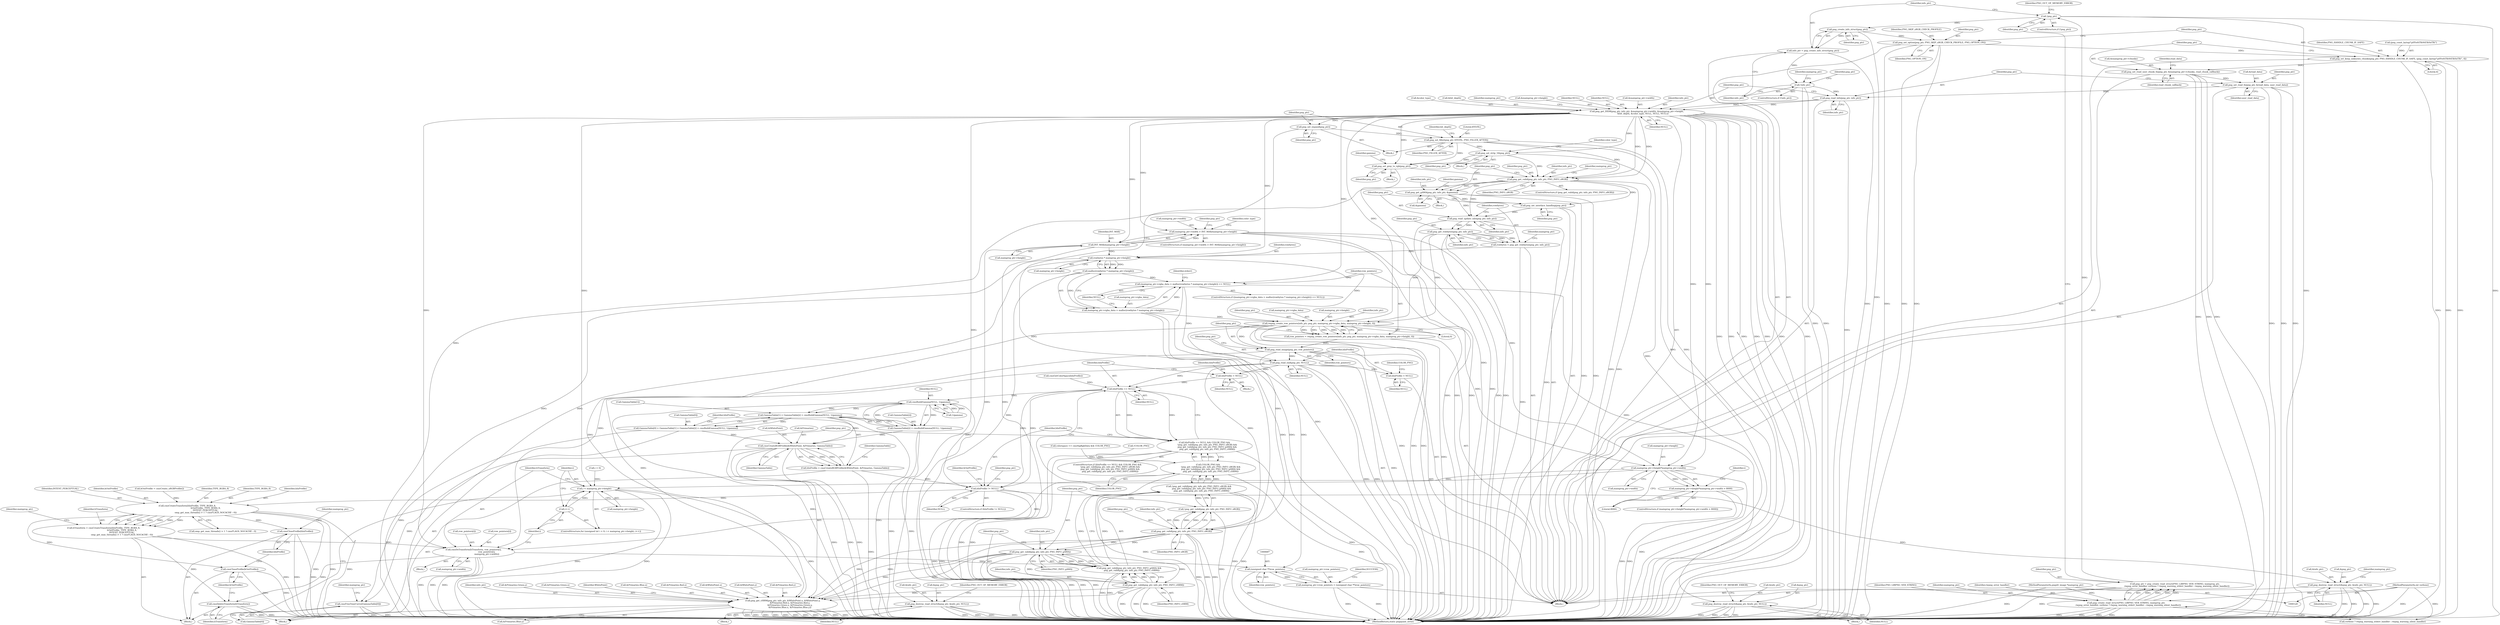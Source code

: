 digraph "0_pngquant_b7c217680cda02dddced245d237ebe8c383be285@API" {
"1000154" [label="(Call,png_create_info_struct(png_ptr))"];
"1000147" [label="(Call,!png_ptr)"];
"1000136" [label="(Call,png_ptr = png_create_read_struct(PNG_LIBPNG_VER_STRING, mainprog_ptr,\n      rwpng_error_handler, verbose ? rwpng_warning_stderr_handler : rwpng_warning_silent_handler))"];
"1000138" [label="(Call,png_create_read_struct(PNG_LIBPNG_VER_STRING, mainprog_ptr,\n      rwpng_error_handler, verbose ? rwpng_warning_stderr_handler : rwpng_warning_silent_handler))"];
"1000122" [label="(MethodParameterIn,png24_image *mainprog_ptr)"];
"1000123" [label="(MethodParameterIn,int verbose)"];
"1000152" [label="(Call,info_ptr = png_create_info_struct(png_ptr))"];
"1000157" [label="(Call,!info_ptr)"];
"1000207" [label="(Call,png_read_info(png_ptr, info_ptr))"];
"1000210" [label="(Call,png_get_IHDR(png_ptr, info_ptr, &mainprog_ptr->width, &mainprog_ptr->height,\n                  &bit_depth, &color_type, NULL, NULL, NULL))"];
"1000229" [label="(Call,mainprog_ptr->width > INT_MAX/mainprog_ptr->height)"];
"1000626" [label="(Call,mainprog_ptr->height*mainprog_ptr->width)"];
"1000625" [label="(Call,mainprog_ptr->height*mainprog_ptr->width > 8000)"];
"1000639" [label="(Call,i < mainprog_ptr->height)"];
"1000644" [label="(Call,i++)"];
"1000647" [label="(Call,cmsDoTransform(hTransform, row_pointers[i],\n                                       row_pointers[i],\n                                       mainprog_ptr->width))"];
"1000658" [label="(Call,cmsDeleteTransform(hTransform))"];
"1000686" [label="(Call,(unsigned char **)row_pointers)"];
"1000682" [label="(Call,mainprog_ptr->row_pointers = (unsigned char **)row_pointers)"];
"1000233" [label="(Call,INT_MAX/mainprog_ptr->height)"];
"1000361" [label="(Call,rowbytes * mainprog_ptr->height)"];
"1000360" [label="(Call,malloc(rowbytes * mainprog_ptr->height))"];
"1000355" [label="(Call,(mainprog_ptr->rgba_data = malloc(rowbytes * mainprog_ptr->height)) == NULL)"];
"1000371" [label="(Call,png_destroy_read_struct(&png_ptr, &info_ptr, NULL))"];
"1000395" [label="(Call,png_read_end(png_ptr, NULL))"];
"1000401" [label="(Call,hInProfile = NULL)"];
"1000462" [label="(Call,hInProfile = NULL)"];
"1000467" [label="(Call,hInProfile == NULL)"];
"1000466" [label="(Call,hInProfile == NULL && COLOR_PNG &&\n        !png_get_valid(png_ptr, info_ptr, PNG_INFO_sRGB) &&\n        png_get_valid(png_ptr, info_ptr, PNG_INFO_gAMA) &&\n        png_get_valid(png_ptr, info_ptr, PNG_INFO_cHRM))"];
"1000573" [label="(Call,cmsBuildGamma(NULL, 1/gamma))"];
"1000565" [label="(Call,GammaTable[1] = GammaTable[2] = cmsBuildGamma(NULL, 1/gamma))"];
"1000561" [label="(Call,GammaTable[0] = GammaTable[1] = GammaTable[2] = cmsBuildGamma(NULL, 1/gamma))"];
"1000580" [label="(Call,cmsCreateRGBProfile(&WhitePoint, &Primaries, GammaTable))"];
"1000578" [label="(Call,hInProfile = cmsCreateRGBProfile(&WhitePoint, &Primaries, GammaTable))"];
"1000601" [label="(Call,hInProfile != NULL)"];
"1000612" [label="(Call,cmsCreateTransform(hInProfile, TYPE_RGBA_8,\n                                                      hOutProfile, TYPE_RGBA_8,\n                                                      INTENT_PERCEPTUAL,\n                                                      omp_get_max_threads() > 1 ? cmsFLAGS_NOCACHE : 0))"];
"1000610" [label="(Call,hTransform = cmsCreateTransform(hInProfile, TYPE_RGBA_8,\n                                                      hOutProfile, TYPE_RGBA_8,\n                                                      INTENT_PERCEPTUAL,\n                                                      omp_get_max_threads() > 1 ? cmsFLAGS_NOCACHE : 0))"];
"1000660" [label="(Call,cmsCloseProfile(hOutProfile))"];
"1000662" [label="(Call,cmsCloseProfile(hInProfile))"];
"1000669" [label="(Call,png_destroy_read_struct(&png_ptr, &info_ptr, NULL))"];
"1000586" [label="(Call,cmsFreeToneCurve(GammaTable[0]))"];
"1000569" [label="(Call,GammaTable[2] = cmsBuildGamma(NULL, 1/gamma))"];
"1000474" [label="(Call,png_get_valid(png_ptr, info_ptr, PNG_INFO_sRGB))"];
"1000473" [label="(Call,!png_get_valid(png_ptr, info_ptr, PNG_INFO_sRGB))"];
"1000472" [label="(Call,!png_get_valid(png_ptr, info_ptr, PNG_INFO_sRGB) &&\n        png_get_valid(png_ptr, info_ptr, PNG_INFO_gAMA) &&\n        png_get_valid(png_ptr, info_ptr, PNG_INFO_cHRM))"];
"1000470" [label="(Call,COLOR_PNG &&\n        !png_get_valid(png_ptr, info_ptr, PNG_INFO_sRGB) &&\n        png_get_valid(png_ptr, info_ptr, PNG_INFO_gAMA) &&\n        png_get_valid(png_ptr, info_ptr, PNG_INFO_cHRM))"];
"1000479" [label="(Call,png_get_valid(png_ptr, info_ptr, PNG_INFO_gAMA))"];
"1000478" [label="(Call,png_get_valid(png_ptr, info_ptr, PNG_INFO_gAMA) &&\n        png_get_valid(png_ptr, info_ptr, PNG_INFO_cHRM))"];
"1000483" [label="(Call,png_get_valid(png_ptr, info_ptr, PNG_INFO_cHRM))"];
"1000490" [label="(Call,png_get_cHRM(png_ptr, info_ptr, &WhitePoint.x, &WhitePoint.y,\n                     &Primaries.Red.x, &Primaries.Red.y,\n                     &Primaries.Green.x, &Primaries.Green.y,\n                     &Primaries.Blue.x, &Primaries.Blue.y))"];
"1000356" [label="(Call,mainprog_ptr->rgba_data = malloc(rowbytes * mainprog_ptr->height))"];
"1000382" [label="(Call,rwpng_create_row_pointers(info_ptr, png_ptr, mainprog_ptr->rgba_data, mainprog_ptr->height, 0))"];
"1000380" [label="(Call,row_pointers = rwpng_create_row_pointers(info_ptr, png_ptr, mainprog_ptr->rgba_data, mainprog_ptr->height, 0))"];
"1000392" [label="(Call,png_read_image(png_ptr, row_pointers))"];
"1000239" [label="(Call,png_destroy_read_struct(&png_ptr, &info_ptr, NULL))"];
"1000253" [label="(Call,png_set_expand(png_ptr))"];
"1000255" [label="(Call,png_set_filler(png_ptr, 65535L, PNG_FILLER_AFTER))"];
"1000264" [label="(Call,png_set_strip_16(png_ptr))"];
"1000272" [label="(Call,png_set_gray_to_rgb(png_ptr))"];
"1000279" [label="(Call,png_get_valid(png_ptr, info_ptr, PNG_INFO_sRGB))"];
"1000296" [label="(Call,png_get_gAMA(png_ptr, info_ptr, &gamma))"];
"1000344" [label="(Call,png_set_interlace_handling(png_ptr))"];
"1000346" [label="(Call,png_read_update_info(png_ptr, info_ptr))"];
"1000351" [label="(Call,png_get_rowbytes(png_ptr, info_ptr))"];
"1000349" [label="(Call,rowbytes = png_get_rowbytes(png_ptr, info_ptr))"];
"1000181" [label="(Call,png_set_option(png_ptr, PNG_SKIP_sRGB_CHECK_PROFILE, PNG_OPTION_ON))"];
"1000185" [label="(Call,png_set_keep_unknown_chunks(png_ptr, PNG_HANDLE_CHUNK_IF_SAFE, (png_const_bytep)\"pHYs\0iTXt\0tEXt\0zTXt\", 4))"];
"1000192" [label="(Call,png_set_read_user_chunk_fn(png_ptr, &mainprog_ptr->chunks, read_chunk_callback))"];
"1000202" [label="(Call,png_set_read_fn(png_ptr, &read_data, user_read_data))"];
"1000624" [label="(ControlStructure,if (mainprog_ptr->height*mainprog_ptr->width > 8000))"];
"1000611" [label="(Identifier,hTransform)"];
"1000263" [label="(Block,)"];
"1000612" [label="(Call,cmsCreateTransform(hInProfile, TYPE_RGBA_8,\n                                                      hOutProfile, TYPE_RGBA_8,\n                                                      INTENT_PERCEPTUAL,\n                                                      omp_get_max_threads() > 1 ? cmsFLAGS_NOCACHE : 0))"];
"1000501" [label="(Call,&Primaries.Red.x)"];
"1000357" [label="(Call,mainprog_ptr->rgba_data)"];
"1000156" [label="(ControlStructure,if (!info_ptr))"];
"1000272" [label="(Call,png_set_gray_to_rgb(png_ptr))"];
"1000644" [label="(Call,i++)"];
"1000478" [label="(Call,png_get_valid(png_ptr, info_ptr, PNG_INFO_gAMA) &&\n        png_get_valid(png_ptr, info_ptr, PNG_INFO_cHRM))"];
"1000371" [label="(Call,png_destroy_read_struct(&png_ptr, &info_ptr, NULL))"];
"1000393" [label="(Identifier,png_ptr)"];
"1000645" [label="(Identifier,i)"];
"1000655" [label="(Call,mainprog_ptr->width)"];
"1000392" [label="(Call,png_read_image(png_ptr, row_pointers))"];
"1000604" [label="(Block,)"];
"1000378" [label="(Identifier,PNG_OUT_OF_MEMORY_ERROR)"];
"1000482" [label="(Identifier,PNG_INFO_gAMA)"];
"1000250" [label="(Identifier,color_type)"];
"1000484" [label="(Identifier,png_ptr)"];
"1000384" [label="(Identifier,png_ptr)"];
"1000686" [label="(Call,(unsigned char **)row_pointers)"];
"1000213" [label="(Call,&mainprog_ptr->width)"];
"1000639" [label="(Call,i < mainprog_ptr->height)"];
"1000618" [label="(Call,omp_get_max_threads() > 1 ? cmsFLAGS_NOCACHE : 0)"];
"1000360" [label="(Call,malloc(rowbytes * mainprog_ptr->height))"];
"1000682" [label="(Call,mainprog_ptr->row_pointers = (unsigned char **)row_pointers)"];
"1000406" [label="(Identifier,COLOR_PNG)"];
"1000490" [label="(Call,png_get_cHRM(png_ptr, info_ptr, &WhitePoint.x, &WhitePoint.y,\n                     &Primaries.Red.x, &Primaries.Red.y,\n                     &Primaries.Green.x, &Primaries.Green.y,\n                     &Primaries.Blue.x, &Primaries.Blue.y))"];
"1000394" [label="(Identifier,row_pointers)"];
"1000280" [label="(Identifier,png_ptr)"];
"1000297" [label="(Identifier,png_ptr)"];
"1000192" [label="(Call,png_set_read_user_chunk_fn(png_ptr, &mainprog_ptr->chunks, read_chunk_callback))"];
"1000229" [label="(Call,mainprog_ptr->width > INT_MAX/mainprog_ptr->height)"];
"1000691" [label="(MethodReturn,static pngquant_error)"];
"1000473" [label="(Call,!png_get_valid(png_ptr, info_ptr, PNG_INFO_sRGB))"];
"1000281" [label="(Identifier,info_ptr)"];
"1000625" [label="(Call,mainprog_ptr->height*mainprog_ptr->width > 8000)"];
"1000154" [label="(Call,png_create_info_struct(png_ptr))"];
"1000254" [label="(Identifier,png_ptr)"];
"1000345" [label="(Identifier,png_ptr)"];
"1000304" [label="(Identifier,gamma)"];
"1000391" [label="(Literal,0)"];
"1000396" [label="(Identifier,png_ptr)"];
"1000471" [label="(Identifier,COLOR_PNG)"];
"1000239" [label="(Call,png_destroy_read_struct(&png_ptr, &info_ptr, NULL))"];
"1000230" [label="(Call,mainprog_ptr->width)"];
"1000282" [label="(Identifier,PNG_INFO_sRGB)"];
"1000366" [label="(Identifier,NULL)"];
"1000614" [label="(Identifier,TYPE_RGBA_8)"];
"1000278" [label="(ControlStructure,if (png_get_valid(png_ptr, info_ptr, PNG_INFO_sRGB)))"];
"1000469" [label="(Identifier,NULL)"];
"1000666" [label="(Identifier,mainprog_ptr)"];
"1000349" [label="(Call,rowbytes = png_get_rowbytes(png_ptr, info_ptr))"];
"1000677" [label="(Identifier,mainprog_ptr)"];
"1000369" [label="(Identifier,stderr)"];
"1000587" [label="(Call,GammaTable[0])"];
"1000487" [label="(Block,)"];
"1000257" [label="(Literal,65535L)"];
"1000652" [label="(Call,row_pointers[i])"];
"1000485" [label="(Identifier,info_ptr)"];
"1000344" [label="(Call,png_set_interlace_handling(png_ptr))"];
"1000186" [label="(Identifier,png_ptr)"];
"1000191" [label="(Literal,4)"];
"1000463" [label="(Identifier,hInProfile)"];
"1000147" [label="(Call,!png_ptr)"];
"1000663" [label="(Identifier,hInProfile)"];
"1000183" [label="(Identifier,PNG_SKIP_sRGB_CHECK_PROFILE)"];
"1000212" [label="(Identifier,info_ptr)"];
"1000356" [label="(Call,mainprog_ptr->rgba_data = malloc(rowbytes * mainprog_ptr->height))"];
"1000479" [label="(Call,png_get_valid(png_ptr, info_ptr, PNG_INFO_gAMA))"];
"1000380" [label="(Call,row_pointers = rwpng_create_row_pointers(info_ptr, png_ptr, mainprog_ptr->rgba_data, mainprog_ptr->height, 0))"];
"1000228" [label="(ControlStructure,if (mainprog_ptr->width > INT_MAX/mainprog_ptr->height))"];
"1000361" [label="(Call,rowbytes * mainprog_ptr->height)"];
"1000580" [label="(Call,cmsCreateRGBProfile(&WhitePoint, &Primaries, GammaTable))"];
"1000493" [label="(Call,&WhitePoint.x)"];
"1000123" [label="(MethodParameterIn,int verbose)"];
"1000570" [label="(Call,GammaTable[2])"];
"1000531" [label="(Call,&Primaries.Blue.y)"];
"1000613" [label="(Identifier,hInProfile)"];
"1000674" [label="(Identifier,NULL)"];
"1000497" [label="(Call,&WhitePoint.y)"];
"1000185" [label="(Call,png_set_keep_unknown_chunks(png_ptr, PNG_HANDLE_CHUNK_IF_SAFE, (png_const_bytep)\"pHYs\0iTXt\0tEXt\0zTXt\", 4))"];
"1000603" [label="(Identifier,NULL)"];
"1000382" [label="(Call,rwpng_create_row_pointers(info_ptr, png_ptr, mainprog_ptr->rgba_data, mainprog_ptr->height, 0))"];
"1000627" [label="(Call,mainprog_ptr->height)"];
"1000374" [label="(Call,&info_ptr)"];
"1000261" [label="(Identifier,bit_depth)"];
"1000649" [label="(Call,row_pointers[i])"];
"1000475" [label="(Identifier,png_ptr)"];
"1000142" [label="(Call,verbose ? rwpng_warning_stderr_handler : rwpng_warning_silent_handler)"];
"1000636" [label="(Call,i = 0)"];
"1000376" [label="(Identifier,NULL)"];
"1000286" [label="(Identifier,mainprog_ptr)"];
"1000148" [label="(Identifier,png_ptr)"];
"1000211" [label="(Identifier,png_ptr)"];
"1000203" [label="(Identifier,png_ptr)"];
"1000170" [label="(Identifier,mainprog_ptr)"];
"1000647" [label="(Call,cmsDoTransform(hTransform, row_pointers[i],\n                                       row_pointers[i],\n                                       mainprog_ptr->width))"];
"1000660" [label="(Call,cmsCloseProfile(hOutProfile))"];
"1000140" [label="(Identifier,mainprog_ptr)"];
"1000574" [label="(Identifier,NULL)"];
"1000367" [label="(Block,)"];
"1000671" [label="(Identifier,png_ptr)"];
"1000299" [label="(Call,&gamma)"];
"1000464" [label="(Identifier,NULL)"];
"1000468" [label="(Identifier,hInProfile)"];
"1000669" [label="(Call,png_destroy_read_struct(&png_ptr, &info_ptr, NULL))"];
"1000569" [label="(Call,GammaTable[2] = cmsBuildGamma(NULL, 1/gamma))"];
"1000617" [label="(Identifier,INTENT_PERCEPTUAL)"];
"1000363" [label="(Call,mainprog_ptr->height)"];
"1000350" [label="(Identifier,rowbytes)"];
"1000184" [label="(Identifier,PNG_OPTION_ON)"];
"1000381" [label="(Identifier,row_pointers)"];
"1000385" [label="(Call,mainprog_ptr->rgba_data)"];
"1000182" [label="(Identifier,png_ptr)"];
"1000141" [label="(Identifier,rwpng_error_handler)"];
"1000346" [label="(Call,png_read_update_info(png_ptr, info_ptr))"];
"1000588" [label="(Identifier,GammaTable)"];
"1000233" [label="(Call,INT_MAX/mainprog_ptr->height)"];
"1000575" [label="(Call,1/gamma)"];
"1000151" [label="(Identifier,PNG_OUT_OF_MEMORY_ERROR)"];
"1000566" [label="(Call,GammaTable[1])"];
"1000362" [label="(Identifier,rowbytes)"];
"1000139" [label="(Identifier,PNG_LIBPNG_VER_STRING)"];
"1000221" [label="(Call,&bit_depth)"];
"1000207" [label="(Call,png_read_info(png_ptr, info_ptr))"];
"1000235" [label="(Call,mainprog_ptr->height)"];
"1000244" [label="(Identifier,NULL)"];
"1000421" [label="(Call,cmsGetColorSpace(hInProfile))"];
"1000483" [label="(Call,png_get_valid(png_ptr, info_ptr, PNG_INFO_cHRM))"];
"1000298" [label="(Identifier,info_ptr)"];
"1000231" [label="(Identifier,mainprog_ptr)"];
"1000474" [label="(Call,png_get_valid(png_ptr, info_ptr, PNG_INFO_sRGB))"];
"1000646" [label="(Block,)"];
"1000579" [label="(Identifier,hInProfile)"];
"1000634" [label="(ControlStructure,for (unsigned int i = 0; i < mainprog_ptr->height; i++))"];
"1000662" [label="(Call,cmsCloseProfile(hInProfile))"];
"1000217" [label="(Call,&mainprog_ptr->height)"];
"1000630" [label="(Call,mainprog_ptr->width)"];
"1000354" [label="(ControlStructure,if ((mainprog_ptr->rgba_data = malloc(rowbytes * mainprog_ptr->height)) == NULL))"];
"1000157" [label="(Call,!info_ptr)"];
"1000403" [label="(Identifier,NULL)"];
"1000401" [label="(Call,hInProfile = NULL)"];
"1000507" [label="(Call,&Primaries.Red.y)"];
"1000240" [label="(Call,&png_ptr)"];
"1000138" [label="(Call,png_create_read_struct(PNG_LIBPNG_VER_STRING, mainprog_ptr,\n      rwpng_error_handler, verbose ? rwpng_warning_stderr_handler : rwpng_warning_silent_handler))"];
"1000470" [label="(Call,COLOR_PNG &&\n        !png_get_valid(png_ptr, info_ptr, PNG_INFO_sRGB) &&\n        png_get_valid(png_ptr, info_ptr, PNG_INFO_gAMA) &&\n        png_get_valid(png_ptr, info_ptr, PNG_INFO_cHRM))"];
"1000492" [label="(Identifier,info_ptr)"];
"1000295" [label="(Block,)"];
"1000352" [label="(Identifier,png_ptr)"];
"1000158" [label="(Identifier,info_ptr)"];
"1000615" [label="(Identifier,hOutProfile)"];
"1000225" [label="(Identifier,NULL)"];
"1000187" [label="(Identifier,PNG_HANDLE_CHUNK_IF_SAFE)"];
"1000690" [label="(Identifier,SUCCESS)"];
"1000688" [label="(Identifier,row_pointers)"];
"1000606" [label="(Call,hOutProfile = cmsCreate_sRGBProfile())"];
"1000424" [label="(Call,colorspace == cmsSigRgbData && COLOR_PNG)"];
"1000279" [label="(Call,png_get_valid(png_ptr, info_ptr, PNG_INFO_sRGB))"];
"1000481" [label="(Identifier,info_ptr)"];
"1000122" [label="(MethodParameterIn,png24_image *mainprog_ptr)"];
"1000201" [label="(Identifier,read_data)"];
"1000395" [label="(Call,png_read_end(png_ptr, NULL))"];
"1000641" [label="(Call,mainprog_ptr->height)"];
"1000565" [label="(Call,GammaTable[1] = GammaTable[2] = cmsBuildGamma(NULL, 1/gamma))"];
"1000628" [label="(Identifier,mainprog_ptr)"];
"1000136" [label="(Call,png_ptr = png_create_read_struct(PNG_LIBPNG_VER_STRING, mainprog_ptr,\n      rwpng_error_handler, verbose ? rwpng_warning_stderr_handler : rwpng_warning_silent_handler))"];
"1000209" [label="(Identifier,info_ptr)"];
"1000256" [label="(Identifier,png_ptr)"];
"1000296" [label="(Call,png_get_gAMA(png_ptr, info_ptr, &gamma))"];
"1000480" [label="(Identifier,png_ptr)"];
"1000648" [label="(Identifier,hTransform)"];
"1000358" [label="(Identifier,mainprog_ptr)"];
"1000188" [label="(Call,(png_const_bytep)\"pHYs\0iTXt\0tEXt\0zTXt\")"];
"1000181" [label="(Call,png_set_option(png_ptr, PNG_SKIP_sRGB_CHECK_PROFILE, PNG_OPTION_ON))"];
"1000264" [label="(Call,png_set_strip_16(png_ptr))"];
"1000472" [label="(Call,!png_get_valid(png_ptr, info_ptr, PNG_INFO_sRGB) &&\n        png_get_valid(png_ptr, info_ptr, PNG_INFO_gAMA) &&\n        png_get_valid(png_ptr, info_ptr, PNG_INFO_cHRM))"];
"1000348" [label="(Identifier,info_ptr)"];
"1000661" [label="(Identifier,hOutProfile)"];
"1000585" [label="(Identifier,GammaTable)"];
"1000206" [label="(Identifier,user_read_data)"];
"1000583" [label="(Call,&Primaries)"];
"1000600" [label="(ControlStructure,if (hInProfile != NULL))"];
"1000466" [label="(Call,hInProfile == NULL && COLOR_PNG &&\n        !png_get_valid(png_ptr, info_ptr, PNG_INFO_sRGB) &&\n        png_get_valid(png_ptr, info_ptr, PNG_INFO_gAMA) &&\n        png_get_valid(png_ptr, info_ptr, PNG_INFO_cHRM))"];
"1000477" [label="(Identifier,PNG_INFO_sRGB)"];
"1000519" [label="(Call,&Primaries.Green.y)"];
"1000633" [label="(Literal,8000)"];
"1000467" [label="(Call,hInProfile == NULL)"];
"1000153" [label="(Identifier,info_ptr)"];
"1000626" [label="(Call,mainprog_ptr->height*mainprog_ptr->width)"];
"1000581" [label="(Call,&WhitePoint)"];
"1000223" [label="(Call,&color_type)"];
"1000253" [label="(Call,png_set_expand(png_ptr))"];
"1000586" [label="(Call,cmsFreeToneCurve(GammaTable[0]))"];
"1000513" [label="(Call,&Primaries.Green.x)"];
"1000137" [label="(Identifier,png_ptr)"];
"1000351" [label="(Call,png_get_rowbytes(png_ptr, info_ptr))"];
"1000578" [label="(Call,hInProfile = cmsCreateRGBProfile(&WhitePoint, &Primaries, GammaTable))"];
"1000234" [label="(Identifier,INT_MAX)"];
"1000124" [label="(Block,)"];
"1000202" [label="(Call,png_set_read_fn(png_ptr, &read_data, user_read_data))"];
"1000592" [label="(Identifier,mainprog_ptr)"];
"1000476" [label="(Identifier,info_ptr)"];
"1000388" [label="(Call,mainprog_ptr->height)"];
"1000486" [label="(Identifier,PNG_INFO_cHRM)"];
"1000246" [label="(Identifier,PNG_OUT_OF_MEMORY_ERROR)"];
"1000683" [label="(Call,mainprog_ptr->row_pointers)"];
"1000198" [label="(Identifier,read_chunk_callback)"];
"1000601" [label="(Call,hInProfile != NULL)"];
"1000491" [label="(Identifier,png_ptr)"];
"1000397" [label="(Identifier,NULL)"];
"1000269" [label="(Identifier,color_type)"];
"1000273" [label="(Identifier,png_ptr)"];
"1000146" [label="(ControlStructure,if (!png_ptr))"];
"1000539" [label="(Identifier,WhitePoint)"];
"1000607" [label="(Identifier,hOutProfile)"];
"1000265" [label="(Identifier,png_ptr)"];
"1000162" [label="(Identifier,png_ptr)"];
"1000155" [label="(Identifier,png_ptr)"];
"1000562" [label="(Call,GammaTable[0])"];
"1000194" [label="(Call,&mainprog_ptr->chunks)"];
"1000271" [label="(Block,)"];
"1000465" [label="(ControlStructure,if (hInProfile == NULL && COLOR_PNG &&\n        !png_get_valid(png_ptr, info_ptr, PNG_INFO_sRGB) &&\n        png_get_valid(png_ptr, info_ptr, PNG_INFO_gAMA) &&\n        png_get_valid(png_ptr, info_ptr, PNG_INFO_cHRM)))"];
"1000204" [label="(Call,&read_data)"];
"1000447" [label="(Call,!COLOR_PNG)"];
"1000616" [label="(Identifier,TYPE_RGBA_8)"];
"1000672" [label="(Call,&info_ptr)"];
"1000402" [label="(Identifier,hInProfile)"];
"1000525" [label="(Call,&Primaries.Blue.x)"];
"1000383" [label="(Identifier,info_ptr)"];
"1000242" [label="(Call,&info_ptr)"];
"1000602" [label="(Identifier,hInProfile)"];
"1000670" [label="(Call,&png_ptr)"];
"1000210" [label="(Call,png_get_IHDR(png_ptr, info_ptr, &mainprog_ptr->width, &mainprog_ptr->height,\n                  &bit_depth, &color_type, NULL, NULL, NULL))"];
"1000258" [label="(Identifier,PNG_FILLER_AFTER)"];
"1000372" [label="(Call,&png_ptr)"];
"1000658" [label="(Call,cmsDeleteTransform(hTransform))"];
"1000462" [label="(Call,hInProfile = NULL)"];
"1000241" [label="(Identifier,png_ptr)"];
"1000208" [label="(Identifier,png_ptr)"];
"1000238" [label="(Block,)"];
"1000637" [label="(Identifier,i)"];
"1000227" [label="(Identifier,NULL)"];
"1000573" [label="(Call,cmsBuildGamma(NULL, 1/gamma))"];
"1000347" [label="(Identifier,png_ptr)"];
"1000355" [label="(Call,(mainprog_ptr->rgba_data = malloc(rowbytes * mainprog_ptr->height)) == NULL)"];
"1000193" [label="(Identifier,png_ptr)"];
"1000152" [label="(Call,info_ptr = png_create_info_struct(png_ptr))"];
"1000561" [label="(Call,GammaTable[0] = GammaTable[1] = GammaTable[2] = cmsBuildGamma(NULL, 1/gamma))"];
"1000252" [label="(Block,)"];
"1000353" [label="(Identifier,info_ptr)"];
"1000276" [label="(Identifier,gamma)"];
"1000640" [label="(Identifier,i)"];
"1000226" [label="(Identifier,NULL)"];
"1000610" [label="(Call,hTransform = cmsCreateTransform(hInProfile, TYPE_RGBA_8,\n                                                      hOutProfile, TYPE_RGBA_8,\n                                                      INTENT_PERCEPTUAL,\n                                                      omp_get_max_threads() > 1 ? cmsFLAGS_NOCACHE : 0))"];
"1000441" [label="(Block,)"];
"1000659" [label="(Identifier,hTransform)"];
"1000255" [label="(Call,png_set_filler(png_ptr, 65535L, PNG_FILLER_AFTER))"];
"1000154" -> "1000152"  [label="AST: "];
"1000154" -> "1000155"  [label="CFG: "];
"1000155" -> "1000154"  [label="AST: "];
"1000152" -> "1000154"  [label="CFG: "];
"1000154" -> "1000691"  [label="DDG: "];
"1000154" -> "1000152"  [label="DDG: "];
"1000147" -> "1000154"  [label="DDG: "];
"1000154" -> "1000181"  [label="DDG: "];
"1000147" -> "1000146"  [label="AST: "];
"1000147" -> "1000148"  [label="CFG: "];
"1000148" -> "1000147"  [label="AST: "];
"1000151" -> "1000147"  [label="CFG: "];
"1000153" -> "1000147"  [label="CFG: "];
"1000147" -> "1000691"  [label="DDG: "];
"1000147" -> "1000691"  [label="DDG: "];
"1000136" -> "1000147"  [label="DDG: "];
"1000136" -> "1000124"  [label="AST: "];
"1000136" -> "1000138"  [label="CFG: "];
"1000137" -> "1000136"  [label="AST: "];
"1000138" -> "1000136"  [label="AST: "];
"1000148" -> "1000136"  [label="CFG: "];
"1000136" -> "1000691"  [label="DDG: "];
"1000138" -> "1000136"  [label="DDG: "];
"1000138" -> "1000136"  [label="DDG: "];
"1000138" -> "1000136"  [label="DDG: "];
"1000138" -> "1000136"  [label="DDG: "];
"1000138" -> "1000142"  [label="CFG: "];
"1000139" -> "1000138"  [label="AST: "];
"1000140" -> "1000138"  [label="AST: "];
"1000141" -> "1000138"  [label="AST: "];
"1000142" -> "1000138"  [label="AST: "];
"1000138" -> "1000691"  [label="DDG: "];
"1000138" -> "1000691"  [label="DDG: "];
"1000138" -> "1000691"  [label="DDG: "];
"1000138" -> "1000691"  [label="DDG: "];
"1000122" -> "1000138"  [label="DDG: "];
"1000123" -> "1000138"  [label="DDG: "];
"1000122" -> "1000120"  [label="AST: "];
"1000122" -> "1000691"  [label="DDG: "];
"1000123" -> "1000120"  [label="AST: "];
"1000123" -> "1000691"  [label="DDG: "];
"1000123" -> "1000142"  [label="DDG: "];
"1000152" -> "1000124"  [label="AST: "];
"1000153" -> "1000152"  [label="AST: "];
"1000158" -> "1000152"  [label="CFG: "];
"1000152" -> "1000691"  [label="DDG: "];
"1000152" -> "1000157"  [label="DDG: "];
"1000157" -> "1000156"  [label="AST: "];
"1000157" -> "1000158"  [label="CFG: "];
"1000158" -> "1000157"  [label="AST: "];
"1000162" -> "1000157"  [label="CFG: "];
"1000170" -> "1000157"  [label="CFG: "];
"1000157" -> "1000691"  [label="DDG: "];
"1000157" -> "1000691"  [label="DDG: "];
"1000157" -> "1000207"  [label="DDG: "];
"1000207" -> "1000124"  [label="AST: "];
"1000207" -> "1000209"  [label="CFG: "];
"1000208" -> "1000207"  [label="AST: "];
"1000209" -> "1000207"  [label="AST: "];
"1000211" -> "1000207"  [label="CFG: "];
"1000207" -> "1000691"  [label="DDG: "];
"1000202" -> "1000207"  [label="DDG: "];
"1000207" -> "1000210"  [label="DDG: "];
"1000207" -> "1000210"  [label="DDG: "];
"1000210" -> "1000124"  [label="AST: "];
"1000210" -> "1000227"  [label="CFG: "];
"1000211" -> "1000210"  [label="AST: "];
"1000212" -> "1000210"  [label="AST: "];
"1000213" -> "1000210"  [label="AST: "];
"1000217" -> "1000210"  [label="AST: "];
"1000221" -> "1000210"  [label="AST: "];
"1000223" -> "1000210"  [label="AST: "];
"1000225" -> "1000210"  [label="AST: "];
"1000226" -> "1000210"  [label="AST: "];
"1000227" -> "1000210"  [label="AST: "];
"1000231" -> "1000210"  [label="CFG: "];
"1000210" -> "1000691"  [label="DDG: "];
"1000210" -> "1000691"  [label="DDG: "];
"1000210" -> "1000691"  [label="DDG: "];
"1000210" -> "1000691"  [label="DDG: "];
"1000210" -> "1000691"  [label="DDG: "];
"1000210" -> "1000691"  [label="DDG: "];
"1000210" -> "1000691"  [label="DDG: "];
"1000210" -> "1000229"  [label="DDG: "];
"1000210" -> "1000233"  [label="DDG: "];
"1000210" -> "1000239"  [label="DDG: "];
"1000210" -> "1000253"  [label="DDG: "];
"1000210" -> "1000264"  [label="DDG: "];
"1000210" -> "1000272"  [label="DDG: "];
"1000210" -> "1000279"  [label="DDG: "];
"1000210" -> "1000279"  [label="DDG: "];
"1000210" -> "1000361"  [label="DDG: "];
"1000210" -> "1000355"  [label="DDG: "];
"1000210" -> "1000382"  [label="DDG: "];
"1000210" -> "1000626"  [label="DDG: "];
"1000210" -> "1000626"  [label="DDG: "];
"1000210" -> "1000639"  [label="DDG: "];
"1000210" -> "1000647"  [label="DDG: "];
"1000229" -> "1000228"  [label="AST: "];
"1000229" -> "1000233"  [label="CFG: "];
"1000230" -> "1000229"  [label="AST: "];
"1000233" -> "1000229"  [label="AST: "];
"1000241" -> "1000229"  [label="CFG: "];
"1000250" -> "1000229"  [label="CFG: "];
"1000229" -> "1000691"  [label="DDG: "];
"1000229" -> "1000691"  [label="DDG: "];
"1000229" -> "1000691"  [label="DDG: "];
"1000233" -> "1000229"  [label="DDG: "];
"1000233" -> "1000229"  [label="DDG: "];
"1000229" -> "1000626"  [label="DDG: "];
"1000626" -> "1000625"  [label="AST: "];
"1000626" -> "1000630"  [label="CFG: "];
"1000627" -> "1000626"  [label="AST: "];
"1000630" -> "1000626"  [label="AST: "];
"1000633" -> "1000626"  [label="CFG: "];
"1000626" -> "1000691"  [label="DDG: "];
"1000626" -> "1000625"  [label="DDG: "];
"1000626" -> "1000625"  [label="DDG: "];
"1000382" -> "1000626"  [label="DDG: "];
"1000626" -> "1000639"  [label="DDG: "];
"1000626" -> "1000647"  [label="DDG: "];
"1000625" -> "1000624"  [label="AST: "];
"1000625" -> "1000633"  [label="CFG: "];
"1000633" -> "1000625"  [label="AST: "];
"1000637" -> "1000625"  [label="CFG: "];
"1000625" -> "1000691"  [label="DDG: "];
"1000625" -> "1000691"  [label="DDG: "];
"1000639" -> "1000634"  [label="AST: "];
"1000639" -> "1000641"  [label="CFG: "];
"1000640" -> "1000639"  [label="AST: "];
"1000641" -> "1000639"  [label="AST: "];
"1000648" -> "1000639"  [label="CFG: "];
"1000659" -> "1000639"  [label="CFG: "];
"1000639" -> "1000691"  [label="DDG: "];
"1000639" -> "1000691"  [label="DDG: "];
"1000639" -> "1000691"  [label="DDG: "];
"1000636" -> "1000639"  [label="DDG: "];
"1000644" -> "1000639"  [label="DDG: "];
"1000639" -> "1000644"  [label="DDG: "];
"1000644" -> "1000634"  [label="AST: "];
"1000644" -> "1000645"  [label="CFG: "];
"1000645" -> "1000644"  [label="AST: "];
"1000640" -> "1000644"  [label="CFG: "];
"1000647" -> "1000646"  [label="AST: "];
"1000647" -> "1000655"  [label="CFG: "];
"1000648" -> "1000647"  [label="AST: "];
"1000649" -> "1000647"  [label="AST: "];
"1000652" -> "1000647"  [label="AST: "];
"1000655" -> "1000647"  [label="AST: "];
"1000645" -> "1000647"  [label="CFG: "];
"1000647" -> "1000691"  [label="DDG: "];
"1000647" -> "1000691"  [label="DDG: "];
"1000647" -> "1000691"  [label="DDG: "];
"1000610" -> "1000647"  [label="DDG: "];
"1000392" -> "1000647"  [label="DDG: "];
"1000647" -> "1000658"  [label="DDG: "];
"1000647" -> "1000686"  [label="DDG: "];
"1000658" -> "1000604"  [label="AST: "];
"1000658" -> "1000659"  [label="CFG: "];
"1000659" -> "1000658"  [label="AST: "];
"1000661" -> "1000658"  [label="CFG: "];
"1000658" -> "1000691"  [label="DDG: "];
"1000658" -> "1000691"  [label="DDG: "];
"1000610" -> "1000658"  [label="DDG: "];
"1000686" -> "1000682"  [label="AST: "];
"1000686" -> "1000688"  [label="CFG: "];
"1000687" -> "1000686"  [label="AST: "];
"1000688" -> "1000686"  [label="AST: "];
"1000682" -> "1000686"  [label="CFG: "];
"1000686" -> "1000691"  [label="DDG: "];
"1000686" -> "1000682"  [label="DDG: "];
"1000392" -> "1000686"  [label="DDG: "];
"1000682" -> "1000124"  [label="AST: "];
"1000683" -> "1000682"  [label="AST: "];
"1000690" -> "1000682"  [label="CFG: "];
"1000682" -> "1000691"  [label="DDG: "];
"1000682" -> "1000691"  [label="DDG: "];
"1000233" -> "1000235"  [label="CFG: "];
"1000234" -> "1000233"  [label="AST: "];
"1000235" -> "1000233"  [label="AST: "];
"1000233" -> "1000691"  [label="DDG: "];
"1000233" -> "1000691"  [label="DDG: "];
"1000233" -> "1000361"  [label="DDG: "];
"1000361" -> "1000360"  [label="AST: "];
"1000361" -> "1000363"  [label="CFG: "];
"1000362" -> "1000361"  [label="AST: "];
"1000363" -> "1000361"  [label="AST: "];
"1000360" -> "1000361"  [label="CFG: "];
"1000361" -> "1000691"  [label="DDG: "];
"1000361" -> "1000691"  [label="DDG: "];
"1000361" -> "1000360"  [label="DDG: "];
"1000361" -> "1000360"  [label="DDG: "];
"1000349" -> "1000361"  [label="DDG: "];
"1000361" -> "1000382"  [label="DDG: "];
"1000360" -> "1000356"  [label="AST: "];
"1000356" -> "1000360"  [label="CFG: "];
"1000360" -> "1000691"  [label="DDG: "];
"1000360" -> "1000355"  [label="DDG: "];
"1000360" -> "1000356"  [label="DDG: "];
"1000355" -> "1000354"  [label="AST: "];
"1000355" -> "1000366"  [label="CFG: "];
"1000356" -> "1000355"  [label="AST: "];
"1000366" -> "1000355"  [label="AST: "];
"1000369" -> "1000355"  [label="CFG: "];
"1000381" -> "1000355"  [label="CFG: "];
"1000355" -> "1000691"  [label="DDG: "];
"1000356" -> "1000355"  [label="DDG: "];
"1000355" -> "1000371"  [label="DDG: "];
"1000355" -> "1000395"  [label="DDG: "];
"1000371" -> "1000367"  [label="AST: "];
"1000371" -> "1000376"  [label="CFG: "];
"1000372" -> "1000371"  [label="AST: "];
"1000374" -> "1000371"  [label="AST: "];
"1000376" -> "1000371"  [label="AST: "];
"1000378" -> "1000371"  [label="CFG: "];
"1000371" -> "1000691"  [label="DDG: "];
"1000371" -> "1000691"  [label="DDG: "];
"1000371" -> "1000691"  [label="DDG: "];
"1000371" -> "1000691"  [label="DDG: "];
"1000395" -> "1000124"  [label="AST: "];
"1000395" -> "1000397"  [label="CFG: "];
"1000396" -> "1000395"  [label="AST: "];
"1000397" -> "1000395"  [label="AST: "];
"1000402" -> "1000395"  [label="CFG: "];
"1000395" -> "1000691"  [label="DDG: "];
"1000395" -> "1000691"  [label="DDG: "];
"1000392" -> "1000395"  [label="DDG: "];
"1000395" -> "1000401"  [label="DDG: "];
"1000395" -> "1000462"  [label="DDG: "];
"1000395" -> "1000467"  [label="DDG: "];
"1000395" -> "1000474"  [label="DDG: "];
"1000395" -> "1000490"  [label="DDG: "];
"1000401" -> "1000124"  [label="AST: "];
"1000401" -> "1000403"  [label="CFG: "];
"1000402" -> "1000401"  [label="AST: "];
"1000403" -> "1000401"  [label="AST: "];
"1000406" -> "1000401"  [label="CFG: "];
"1000462" -> "1000441"  [label="AST: "];
"1000462" -> "1000464"  [label="CFG: "];
"1000463" -> "1000462"  [label="AST: "];
"1000464" -> "1000462"  [label="AST: "];
"1000468" -> "1000462"  [label="CFG: "];
"1000462" -> "1000467"  [label="DDG: "];
"1000467" -> "1000466"  [label="AST: "];
"1000467" -> "1000469"  [label="CFG: "];
"1000468" -> "1000467"  [label="AST: "];
"1000469" -> "1000467"  [label="AST: "];
"1000471" -> "1000467"  [label="CFG: "];
"1000466" -> "1000467"  [label="CFG: "];
"1000467" -> "1000466"  [label="DDG: "];
"1000467" -> "1000466"  [label="DDG: "];
"1000421" -> "1000467"  [label="DDG: "];
"1000467" -> "1000573"  [label="DDG: "];
"1000467" -> "1000601"  [label="DDG: "];
"1000467" -> "1000601"  [label="DDG: "];
"1000466" -> "1000465"  [label="AST: "];
"1000466" -> "1000470"  [label="CFG: "];
"1000470" -> "1000466"  [label="AST: "];
"1000491" -> "1000466"  [label="CFG: "];
"1000602" -> "1000466"  [label="CFG: "];
"1000466" -> "1000691"  [label="DDG: "];
"1000466" -> "1000691"  [label="DDG: "];
"1000466" -> "1000691"  [label="DDG: "];
"1000470" -> "1000466"  [label="DDG: "];
"1000470" -> "1000466"  [label="DDG: "];
"1000573" -> "1000569"  [label="AST: "];
"1000573" -> "1000575"  [label="CFG: "];
"1000574" -> "1000573"  [label="AST: "];
"1000575" -> "1000573"  [label="AST: "];
"1000569" -> "1000573"  [label="CFG: "];
"1000573" -> "1000691"  [label="DDG: "];
"1000573" -> "1000565"  [label="DDG: "];
"1000573" -> "1000565"  [label="DDG: "];
"1000573" -> "1000569"  [label="DDG: "];
"1000573" -> "1000569"  [label="DDG: "];
"1000575" -> "1000573"  [label="DDG: "];
"1000575" -> "1000573"  [label="DDG: "];
"1000573" -> "1000601"  [label="DDG: "];
"1000565" -> "1000561"  [label="AST: "];
"1000565" -> "1000569"  [label="CFG: "];
"1000566" -> "1000565"  [label="AST: "];
"1000569" -> "1000565"  [label="AST: "];
"1000561" -> "1000565"  [label="CFG: "];
"1000565" -> "1000691"  [label="DDG: "];
"1000565" -> "1000561"  [label="DDG: "];
"1000569" -> "1000565"  [label="DDG: "];
"1000565" -> "1000580"  [label="DDG: "];
"1000561" -> "1000487"  [label="AST: "];
"1000562" -> "1000561"  [label="AST: "];
"1000579" -> "1000561"  [label="CFG: "];
"1000561" -> "1000580"  [label="DDG: "];
"1000561" -> "1000586"  [label="DDG: "];
"1000580" -> "1000578"  [label="AST: "];
"1000580" -> "1000585"  [label="CFG: "];
"1000581" -> "1000580"  [label="AST: "];
"1000583" -> "1000580"  [label="AST: "];
"1000585" -> "1000580"  [label="AST: "];
"1000578" -> "1000580"  [label="CFG: "];
"1000580" -> "1000691"  [label="DDG: "];
"1000580" -> "1000691"  [label="DDG: "];
"1000580" -> "1000691"  [label="DDG: "];
"1000580" -> "1000578"  [label="DDG: "];
"1000580" -> "1000578"  [label="DDG: "];
"1000580" -> "1000578"  [label="DDG: "];
"1000569" -> "1000580"  [label="DDG: "];
"1000580" -> "1000586"  [label="DDG: "];
"1000578" -> "1000487"  [label="AST: "];
"1000579" -> "1000578"  [label="AST: "];
"1000588" -> "1000578"  [label="CFG: "];
"1000578" -> "1000691"  [label="DDG: "];
"1000578" -> "1000601"  [label="DDG: "];
"1000601" -> "1000600"  [label="AST: "];
"1000601" -> "1000603"  [label="CFG: "];
"1000602" -> "1000601"  [label="AST: "];
"1000603" -> "1000601"  [label="AST: "];
"1000607" -> "1000601"  [label="CFG: "];
"1000671" -> "1000601"  [label="CFG: "];
"1000601" -> "1000691"  [label="DDG: "];
"1000601" -> "1000691"  [label="DDG: "];
"1000601" -> "1000612"  [label="DDG: "];
"1000601" -> "1000669"  [label="DDG: "];
"1000612" -> "1000610"  [label="AST: "];
"1000612" -> "1000618"  [label="CFG: "];
"1000613" -> "1000612"  [label="AST: "];
"1000614" -> "1000612"  [label="AST: "];
"1000615" -> "1000612"  [label="AST: "];
"1000616" -> "1000612"  [label="AST: "];
"1000617" -> "1000612"  [label="AST: "];
"1000618" -> "1000612"  [label="AST: "];
"1000610" -> "1000612"  [label="CFG: "];
"1000612" -> "1000691"  [label="DDG: "];
"1000612" -> "1000691"  [label="DDG: "];
"1000612" -> "1000691"  [label="DDG: "];
"1000612" -> "1000610"  [label="DDG: "];
"1000612" -> "1000610"  [label="DDG: "];
"1000612" -> "1000610"  [label="DDG: "];
"1000612" -> "1000610"  [label="DDG: "];
"1000612" -> "1000610"  [label="DDG: "];
"1000606" -> "1000612"  [label="DDG: "];
"1000612" -> "1000660"  [label="DDG: "];
"1000612" -> "1000662"  [label="DDG: "];
"1000610" -> "1000604"  [label="AST: "];
"1000611" -> "1000610"  [label="AST: "];
"1000628" -> "1000610"  [label="CFG: "];
"1000610" -> "1000691"  [label="DDG: "];
"1000660" -> "1000604"  [label="AST: "];
"1000660" -> "1000661"  [label="CFG: "];
"1000661" -> "1000660"  [label="AST: "];
"1000663" -> "1000660"  [label="CFG: "];
"1000660" -> "1000691"  [label="DDG: "];
"1000660" -> "1000691"  [label="DDG: "];
"1000662" -> "1000604"  [label="AST: "];
"1000662" -> "1000663"  [label="CFG: "];
"1000663" -> "1000662"  [label="AST: "];
"1000666" -> "1000662"  [label="CFG: "];
"1000662" -> "1000691"  [label="DDG: "];
"1000662" -> "1000691"  [label="DDG: "];
"1000669" -> "1000124"  [label="AST: "];
"1000669" -> "1000674"  [label="CFG: "];
"1000670" -> "1000669"  [label="AST: "];
"1000672" -> "1000669"  [label="AST: "];
"1000674" -> "1000669"  [label="AST: "];
"1000677" -> "1000669"  [label="CFG: "];
"1000669" -> "1000691"  [label="DDG: "];
"1000669" -> "1000691"  [label="DDG: "];
"1000669" -> "1000691"  [label="DDG: "];
"1000669" -> "1000691"  [label="DDG: "];
"1000586" -> "1000487"  [label="AST: "];
"1000586" -> "1000587"  [label="CFG: "];
"1000587" -> "1000586"  [label="AST: "];
"1000592" -> "1000586"  [label="CFG: "];
"1000586" -> "1000691"  [label="DDG: "];
"1000586" -> "1000691"  [label="DDG: "];
"1000570" -> "1000569"  [label="AST: "];
"1000569" -> "1000691"  [label="DDG: "];
"1000569" -> "1000691"  [label="DDG: "];
"1000474" -> "1000473"  [label="AST: "];
"1000474" -> "1000477"  [label="CFG: "];
"1000475" -> "1000474"  [label="AST: "];
"1000476" -> "1000474"  [label="AST: "];
"1000477" -> "1000474"  [label="AST: "];
"1000473" -> "1000474"  [label="CFG: "];
"1000474" -> "1000691"  [label="DDG: "];
"1000474" -> "1000691"  [label="DDG: "];
"1000474" -> "1000691"  [label="DDG: "];
"1000474" -> "1000473"  [label="DDG: "];
"1000474" -> "1000473"  [label="DDG: "];
"1000474" -> "1000473"  [label="DDG: "];
"1000382" -> "1000474"  [label="DDG: "];
"1000279" -> "1000474"  [label="DDG: "];
"1000474" -> "1000479"  [label="DDG: "];
"1000474" -> "1000479"  [label="DDG: "];
"1000474" -> "1000490"  [label="DDG: "];
"1000474" -> "1000490"  [label="DDG: "];
"1000473" -> "1000472"  [label="AST: "];
"1000480" -> "1000473"  [label="CFG: "];
"1000472" -> "1000473"  [label="CFG: "];
"1000473" -> "1000691"  [label="DDG: "];
"1000473" -> "1000472"  [label="DDG: "];
"1000472" -> "1000470"  [label="AST: "];
"1000472" -> "1000478"  [label="CFG: "];
"1000478" -> "1000472"  [label="AST: "];
"1000470" -> "1000472"  [label="CFG: "];
"1000472" -> "1000691"  [label="DDG: "];
"1000472" -> "1000691"  [label="DDG: "];
"1000472" -> "1000470"  [label="DDG: "];
"1000472" -> "1000470"  [label="DDG: "];
"1000478" -> "1000472"  [label="DDG: "];
"1000478" -> "1000472"  [label="DDG: "];
"1000470" -> "1000471"  [label="CFG: "];
"1000471" -> "1000470"  [label="AST: "];
"1000470" -> "1000691"  [label="DDG: "];
"1000470" -> "1000691"  [label="DDG: "];
"1000424" -> "1000470"  [label="DDG: "];
"1000447" -> "1000470"  [label="DDG: "];
"1000479" -> "1000478"  [label="AST: "];
"1000479" -> "1000482"  [label="CFG: "];
"1000480" -> "1000479"  [label="AST: "];
"1000481" -> "1000479"  [label="AST: "];
"1000482" -> "1000479"  [label="AST: "];
"1000484" -> "1000479"  [label="CFG: "];
"1000478" -> "1000479"  [label="CFG: "];
"1000479" -> "1000691"  [label="DDG: "];
"1000479" -> "1000691"  [label="DDG: "];
"1000479" -> "1000691"  [label="DDG: "];
"1000479" -> "1000478"  [label="DDG: "];
"1000479" -> "1000478"  [label="DDG: "];
"1000479" -> "1000478"  [label="DDG: "];
"1000479" -> "1000483"  [label="DDG: "];
"1000479" -> "1000483"  [label="DDG: "];
"1000479" -> "1000490"  [label="DDG: "];
"1000479" -> "1000490"  [label="DDG: "];
"1000478" -> "1000483"  [label="CFG: "];
"1000483" -> "1000478"  [label="AST: "];
"1000478" -> "1000691"  [label="DDG: "];
"1000478" -> "1000691"  [label="DDG: "];
"1000483" -> "1000478"  [label="DDG: "];
"1000483" -> "1000478"  [label="DDG: "];
"1000483" -> "1000478"  [label="DDG: "];
"1000483" -> "1000486"  [label="CFG: "];
"1000484" -> "1000483"  [label="AST: "];
"1000485" -> "1000483"  [label="AST: "];
"1000486" -> "1000483"  [label="AST: "];
"1000483" -> "1000691"  [label="DDG: "];
"1000483" -> "1000691"  [label="DDG: "];
"1000483" -> "1000691"  [label="DDG: "];
"1000483" -> "1000490"  [label="DDG: "];
"1000483" -> "1000490"  [label="DDG: "];
"1000490" -> "1000487"  [label="AST: "];
"1000490" -> "1000531"  [label="CFG: "];
"1000491" -> "1000490"  [label="AST: "];
"1000492" -> "1000490"  [label="AST: "];
"1000493" -> "1000490"  [label="AST: "];
"1000497" -> "1000490"  [label="AST: "];
"1000501" -> "1000490"  [label="AST: "];
"1000507" -> "1000490"  [label="AST: "];
"1000513" -> "1000490"  [label="AST: "];
"1000519" -> "1000490"  [label="AST: "];
"1000525" -> "1000490"  [label="AST: "];
"1000531" -> "1000490"  [label="AST: "];
"1000539" -> "1000490"  [label="CFG: "];
"1000490" -> "1000691"  [label="DDG: "];
"1000490" -> "1000691"  [label="DDG: "];
"1000490" -> "1000691"  [label="DDG: "];
"1000490" -> "1000691"  [label="DDG: "];
"1000490" -> "1000691"  [label="DDG: "];
"1000490" -> "1000691"  [label="DDG: "];
"1000490" -> "1000691"  [label="DDG: "];
"1000490" -> "1000691"  [label="DDG: "];
"1000490" -> "1000691"  [label="DDG: "];
"1000490" -> "1000691"  [label="DDG: "];
"1000490" -> "1000691"  [label="DDG: "];
"1000382" -> "1000490"  [label="DDG: "];
"1000357" -> "1000356"  [label="AST: "];
"1000366" -> "1000356"  [label="CFG: "];
"1000356" -> "1000691"  [label="DDG: "];
"1000356" -> "1000691"  [label="DDG: "];
"1000356" -> "1000382"  [label="DDG: "];
"1000382" -> "1000380"  [label="AST: "];
"1000382" -> "1000391"  [label="CFG: "];
"1000383" -> "1000382"  [label="AST: "];
"1000384" -> "1000382"  [label="AST: "];
"1000385" -> "1000382"  [label="AST: "];
"1000388" -> "1000382"  [label="AST: "];
"1000391" -> "1000382"  [label="AST: "];
"1000380" -> "1000382"  [label="CFG: "];
"1000382" -> "1000691"  [label="DDG: "];
"1000382" -> "1000691"  [label="DDG: "];
"1000382" -> "1000691"  [label="DDG: "];
"1000382" -> "1000380"  [label="DDG: "];
"1000382" -> "1000380"  [label="DDG: "];
"1000382" -> "1000380"  [label="DDG: "];
"1000382" -> "1000380"  [label="DDG: "];
"1000382" -> "1000380"  [label="DDG: "];
"1000351" -> "1000382"  [label="DDG: "];
"1000351" -> "1000382"  [label="DDG: "];
"1000382" -> "1000392"  [label="DDG: "];
"1000380" -> "1000124"  [label="AST: "];
"1000381" -> "1000380"  [label="AST: "];
"1000393" -> "1000380"  [label="CFG: "];
"1000380" -> "1000691"  [label="DDG: "];
"1000380" -> "1000392"  [label="DDG: "];
"1000392" -> "1000124"  [label="AST: "];
"1000392" -> "1000394"  [label="CFG: "];
"1000393" -> "1000392"  [label="AST: "];
"1000394" -> "1000392"  [label="AST: "];
"1000396" -> "1000392"  [label="CFG: "];
"1000392" -> "1000691"  [label="DDG: "];
"1000239" -> "1000238"  [label="AST: "];
"1000239" -> "1000244"  [label="CFG: "];
"1000240" -> "1000239"  [label="AST: "];
"1000242" -> "1000239"  [label="AST: "];
"1000244" -> "1000239"  [label="AST: "];
"1000246" -> "1000239"  [label="CFG: "];
"1000239" -> "1000691"  [label="DDG: "];
"1000239" -> "1000691"  [label="DDG: "];
"1000239" -> "1000691"  [label="DDG: "];
"1000239" -> "1000691"  [label="DDG: "];
"1000253" -> "1000252"  [label="AST: "];
"1000253" -> "1000254"  [label="CFG: "];
"1000254" -> "1000253"  [label="AST: "];
"1000256" -> "1000253"  [label="CFG: "];
"1000253" -> "1000691"  [label="DDG: "];
"1000253" -> "1000255"  [label="DDG: "];
"1000255" -> "1000252"  [label="AST: "];
"1000255" -> "1000258"  [label="CFG: "];
"1000256" -> "1000255"  [label="AST: "];
"1000257" -> "1000255"  [label="AST: "];
"1000258" -> "1000255"  [label="AST: "];
"1000261" -> "1000255"  [label="CFG: "];
"1000255" -> "1000691"  [label="DDG: "];
"1000255" -> "1000691"  [label="DDG: "];
"1000255" -> "1000264"  [label="DDG: "];
"1000255" -> "1000272"  [label="DDG: "];
"1000255" -> "1000279"  [label="DDG: "];
"1000264" -> "1000263"  [label="AST: "];
"1000264" -> "1000265"  [label="CFG: "];
"1000265" -> "1000264"  [label="AST: "];
"1000269" -> "1000264"  [label="CFG: "];
"1000264" -> "1000691"  [label="DDG: "];
"1000264" -> "1000272"  [label="DDG: "];
"1000264" -> "1000279"  [label="DDG: "];
"1000272" -> "1000271"  [label="AST: "];
"1000272" -> "1000273"  [label="CFG: "];
"1000273" -> "1000272"  [label="AST: "];
"1000276" -> "1000272"  [label="CFG: "];
"1000272" -> "1000691"  [label="DDG: "];
"1000272" -> "1000279"  [label="DDG: "];
"1000279" -> "1000278"  [label="AST: "];
"1000279" -> "1000282"  [label="CFG: "];
"1000280" -> "1000279"  [label="AST: "];
"1000281" -> "1000279"  [label="AST: "];
"1000282" -> "1000279"  [label="AST: "];
"1000286" -> "1000279"  [label="CFG: "];
"1000297" -> "1000279"  [label="CFG: "];
"1000279" -> "1000691"  [label="DDG: "];
"1000279" -> "1000691"  [label="DDG: "];
"1000279" -> "1000296"  [label="DDG: "];
"1000279" -> "1000296"  [label="DDG: "];
"1000279" -> "1000344"  [label="DDG: "];
"1000279" -> "1000346"  [label="DDG: "];
"1000296" -> "1000295"  [label="AST: "];
"1000296" -> "1000299"  [label="CFG: "];
"1000297" -> "1000296"  [label="AST: "];
"1000298" -> "1000296"  [label="AST: "];
"1000299" -> "1000296"  [label="AST: "];
"1000304" -> "1000296"  [label="CFG: "];
"1000296" -> "1000691"  [label="DDG: "];
"1000296" -> "1000691"  [label="DDG: "];
"1000296" -> "1000344"  [label="DDG: "];
"1000296" -> "1000346"  [label="DDG: "];
"1000344" -> "1000124"  [label="AST: "];
"1000344" -> "1000345"  [label="CFG: "];
"1000345" -> "1000344"  [label="AST: "];
"1000347" -> "1000344"  [label="CFG: "];
"1000344" -> "1000691"  [label="DDG: "];
"1000344" -> "1000346"  [label="DDG: "];
"1000346" -> "1000124"  [label="AST: "];
"1000346" -> "1000348"  [label="CFG: "];
"1000347" -> "1000346"  [label="AST: "];
"1000348" -> "1000346"  [label="AST: "];
"1000350" -> "1000346"  [label="CFG: "];
"1000346" -> "1000691"  [label="DDG: "];
"1000346" -> "1000351"  [label="DDG: "];
"1000346" -> "1000351"  [label="DDG: "];
"1000351" -> "1000349"  [label="AST: "];
"1000351" -> "1000353"  [label="CFG: "];
"1000352" -> "1000351"  [label="AST: "];
"1000353" -> "1000351"  [label="AST: "];
"1000349" -> "1000351"  [label="CFG: "];
"1000351" -> "1000691"  [label="DDG: "];
"1000351" -> "1000691"  [label="DDG: "];
"1000351" -> "1000349"  [label="DDG: "];
"1000351" -> "1000349"  [label="DDG: "];
"1000349" -> "1000124"  [label="AST: "];
"1000350" -> "1000349"  [label="AST: "];
"1000358" -> "1000349"  [label="CFG: "];
"1000349" -> "1000691"  [label="DDG: "];
"1000181" -> "1000124"  [label="AST: "];
"1000181" -> "1000184"  [label="CFG: "];
"1000182" -> "1000181"  [label="AST: "];
"1000183" -> "1000181"  [label="AST: "];
"1000184" -> "1000181"  [label="AST: "];
"1000186" -> "1000181"  [label="CFG: "];
"1000181" -> "1000691"  [label="DDG: "];
"1000181" -> "1000691"  [label="DDG: "];
"1000181" -> "1000691"  [label="DDG: "];
"1000181" -> "1000185"  [label="DDG: "];
"1000185" -> "1000124"  [label="AST: "];
"1000185" -> "1000191"  [label="CFG: "];
"1000186" -> "1000185"  [label="AST: "];
"1000187" -> "1000185"  [label="AST: "];
"1000188" -> "1000185"  [label="AST: "];
"1000191" -> "1000185"  [label="AST: "];
"1000193" -> "1000185"  [label="CFG: "];
"1000185" -> "1000691"  [label="DDG: "];
"1000185" -> "1000691"  [label="DDG: "];
"1000185" -> "1000691"  [label="DDG: "];
"1000188" -> "1000185"  [label="DDG: "];
"1000185" -> "1000192"  [label="DDG: "];
"1000192" -> "1000124"  [label="AST: "];
"1000192" -> "1000198"  [label="CFG: "];
"1000193" -> "1000192"  [label="AST: "];
"1000194" -> "1000192"  [label="AST: "];
"1000198" -> "1000192"  [label="AST: "];
"1000201" -> "1000192"  [label="CFG: "];
"1000192" -> "1000691"  [label="DDG: "];
"1000192" -> "1000691"  [label="DDG: "];
"1000192" -> "1000691"  [label="DDG: "];
"1000192" -> "1000202"  [label="DDG: "];
"1000202" -> "1000124"  [label="AST: "];
"1000202" -> "1000206"  [label="CFG: "];
"1000203" -> "1000202"  [label="AST: "];
"1000204" -> "1000202"  [label="AST: "];
"1000206" -> "1000202"  [label="AST: "];
"1000208" -> "1000202"  [label="CFG: "];
"1000202" -> "1000691"  [label="DDG: "];
"1000202" -> "1000691"  [label="DDG: "];
"1000202" -> "1000691"  [label="DDG: "];
}
